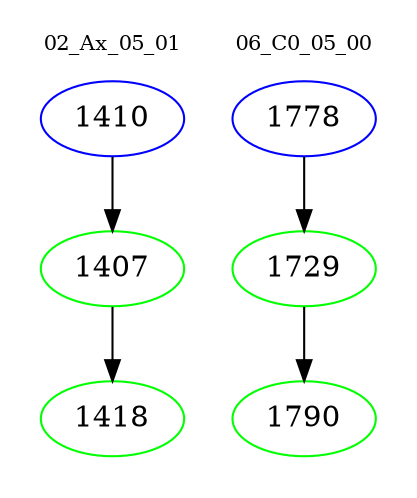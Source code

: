 digraph{
subgraph cluster_0 {
color = white
label = "02_Ax_05_01";
fontsize=10;
T0_1410 [label="1410", color="blue"]
T0_1410 -> T0_1407 [color="black"]
T0_1407 [label="1407", color="green"]
T0_1407 -> T0_1418 [color="black"]
T0_1418 [label="1418", color="green"]
}
subgraph cluster_1 {
color = white
label = "06_C0_05_00";
fontsize=10;
T1_1778 [label="1778", color="blue"]
T1_1778 -> T1_1729 [color="black"]
T1_1729 [label="1729", color="green"]
T1_1729 -> T1_1790 [color="black"]
T1_1790 [label="1790", color="green"]
}
}
